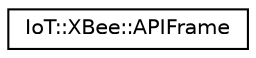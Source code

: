 digraph "Graphical Class Hierarchy"
{
 // LATEX_PDF_SIZE
  edge [fontname="Helvetica",fontsize="10",labelfontname="Helvetica",labelfontsize="10"];
  node [fontname="Helvetica",fontsize="10",shape=record];
  rankdir="LR";
  Node0 [label="IoT::XBee::APIFrame",height=0.2,width=0.4,color="black", fillcolor="white", style="filled",URL="$structIoT_1_1XBee_1_1APIFrame.html",tooltip=" "];
}
